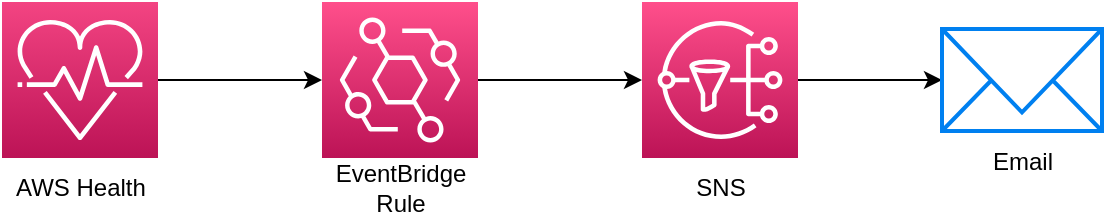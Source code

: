 <mxfile version="21.3.3" type="device">
  <diagram name="Page-1" id="b_nBjy6Vs-Y2_nsK5MM9">
    <mxGraphModel dx="794" dy="476" grid="1" gridSize="10" guides="1" tooltips="1" connect="1" arrows="1" fold="1" page="1" pageScale="1" pageWidth="850" pageHeight="1100" math="0" shadow="0">
      <root>
        <mxCell id="0" />
        <mxCell id="1" parent="0" />
        <mxCell id="U2zPVnbYkwjO6fh4q7zJ-5" style="edgeStyle=orthogonalEdgeStyle;rounded=0;orthogonalLoop=1;jettySize=auto;html=1;exitX=1;exitY=0.5;exitDx=0;exitDy=0;exitPerimeter=0;entryX=0;entryY=0.5;entryDx=0;entryDy=0;entryPerimeter=0;" edge="1" parent="1" source="U2zPVnbYkwjO6fh4q7zJ-1" target="U2zPVnbYkwjO6fh4q7zJ-2">
          <mxGeometry relative="1" as="geometry" />
        </mxCell>
        <mxCell id="U2zPVnbYkwjO6fh4q7zJ-1" value="" style="sketch=0;points=[[0,0,0],[0.25,0,0],[0.5,0,0],[0.75,0,0],[1,0,0],[0,1,0],[0.25,1,0],[0.5,1,0],[0.75,1,0],[1,1,0],[0,0.25,0],[0,0.5,0],[0,0.75,0],[1,0.25,0],[1,0.5,0],[1,0.75,0]];points=[[0,0,0],[0.25,0,0],[0.5,0,0],[0.75,0,0],[1,0,0],[0,1,0],[0.25,1,0],[0.5,1,0],[0.75,1,0],[1,1,0],[0,0.25,0],[0,0.5,0],[0,0.75,0],[1,0.25,0],[1,0.5,0],[1,0.75,0]];outlineConnect=0;fontColor=#232F3E;gradientColor=#F34482;gradientDirection=north;fillColor=#BC1356;strokeColor=#ffffff;dashed=0;verticalLabelPosition=bottom;verticalAlign=top;align=center;html=1;fontSize=12;fontStyle=0;aspect=fixed;shape=mxgraph.aws4.resourceIcon;resIcon=mxgraph.aws4.personal_health_dashboard;" vertex="1" parent="1">
          <mxGeometry x="60" y="100" width="78" height="78" as="geometry" />
        </mxCell>
        <mxCell id="U2zPVnbYkwjO6fh4q7zJ-6" style="edgeStyle=orthogonalEdgeStyle;rounded=0;orthogonalLoop=1;jettySize=auto;html=1;exitX=1;exitY=0.5;exitDx=0;exitDy=0;exitPerimeter=0;entryX=0;entryY=0.5;entryDx=0;entryDy=0;entryPerimeter=0;" edge="1" parent="1" source="U2zPVnbYkwjO6fh4q7zJ-2" target="U2zPVnbYkwjO6fh4q7zJ-4">
          <mxGeometry relative="1" as="geometry" />
        </mxCell>
        <mxCell id="U2zPVnbYkwjO6fh4q7zJ-2" value="" style="sketch=0;points=[[0,0,0],[0.25,0,0],[0.5,0,0],[0.75,0,0],[1,0,0],[0,1,0],[0.25,1,0],[0.5,1,0],[0.75,1,0],[1,1,0],[0,0.25,0],[0,0.5,0],[0,0.75,0],[1,0.25,0],[1,0.5,0],[1,0.75,0]];outlineConnect=0;fontColor=#232F3E;gradientColor=#FF4F8B;gradientDirection=north;fillColor=#BC1356;strokeColor=#ffffff;dashed=0;verticalLabelPosition=bottom;verticalAlign=top;align=center;html=1;fontSize=12;fontStyle=0;aspect=fixed;shape=mxgraph.aws4.resourceIcon;resIcon=mxgraph.aws4.eventbridge;" vertex="1" parent="1">
          <mxGeometry x="220" y="100" width="78" height="78" as="geometry" />
        </mxCell>
        <mxCell id="U2zPVnbYkwjO6fh4q7zJ-16" value="" style="edgeStyle=orthogonalEdgeStyle;rounded=0;orthogonalLoop=1;jettySize=auto;html=1;" edge="1" parent="1" source="U2zPVnbYkwjO6fh4q7zJ-4" target="U2zPVnbYkwjO6fh4q7zJ-12">
          <mxGeometry relative="1" as="geometry" />
        </mxCell>
        <mxCell id="U2zPVnbYkwjO6fh4q7zJ-4" value="" style="sketch=0;points=[[0,0,0],[0.25,0,0],[0.5,0,0],[0.75,0,0],[1,0,0],[0,1,0],[0.25,1,0],[0.5,1,0],[0.75,1,0],[1,1,0],[0,0.25,0],[0,0.5,0],[0,0.75,0],[1,0.25,0],[1,0.5,0],[1,0.75,0]];outlineConnect=0;fontColor=#232F3E;gradientColor=#FF4F8B;gradientDirection=north;fillColor=#BC1356;strokeColor=#ffffff;dashed=0;verticalLabelPosition=bottom;verticalAlign=top;align=center;html=1;fontSize=12;fontStyle=0;aspect=fixed;shape=mxgraph.aws4.resourceIcon;resIcon=mxgraph.aws4.sns;" vertex="1" parent="1">
          <mxGeometry x="380" y="100" width="78" height="78" as="geometry" />
        </mxCell>
        <mxCell id="U2zPVnbYkwjO6fh4q7zJ-7" value="EventBridge Rule" style="text;strokeColor=none;align=center;fillColor=none;html=1;verticalAlign=middle;whiteSpace=wrap;rounded=0;" vertex="1" parent="1">
          <mxGeometry x="224.5" y="178" width="69" height="30" as="geometry" />
        </mxCell>
        <mxCell id="U2zPVnbYkwjO6fh4q7zJ-8" value="AWS Health" style="text;strokeColor=none;align=center;fillColor=none;html=1;verticalAlign=middle;whiteSpace=wrap;rounded=0;" vertex="1" parent="1">
          <mxGeometry x="64.5" y="178" width="69" height="30" as="geometry" />
        </mxCell>
        <mxCell id="U2zPVnbYkwjO6fh4q7zJ-9" value="SNS" style="text;strokeColor=none;align=center;fillColor=none;html=1;verticalAlign=middle;whiteSpace=wrap;rounded=0;" vertex="1" parent="1">
          <mxGeometry x="384.5" y="178" width="69" height="30" as="geometry" />
        </mxCell>
        <mxCell id="U2zPVnbYkwjO6fh4q7zJ-12" value="" style="html=1;verticalLabelPosition=bottom;align=center;labelBackgroundColor=#ffffff;verticalAlign=top;strokeWidth=2;strokeColor=#0080F0;shadow=0;dashed=0;shape=mxgraph.ios7.icons.mail;" vertex="1" parent="1">
          <mxGeometry x="530" y="113.5" width="80" height="51" as="geometry" />
        </mxCell>
        <mxCell id="U2zPVnbYkwjO6fh4q7zJ-17" value="Email" style="text;strokeColor=none;align=center;fillColor=none;html=1;verticalAlign=middle;whiteSpace=wrap;rounded=0;" vertex="1" parent="1">
          <mxGeometry x="535.5" y="164.5" width="69" height="30" as="geometry" />
        </mxCell>
      </root>
    </mxGraphModel>
  </diagram>
</mxfile>
